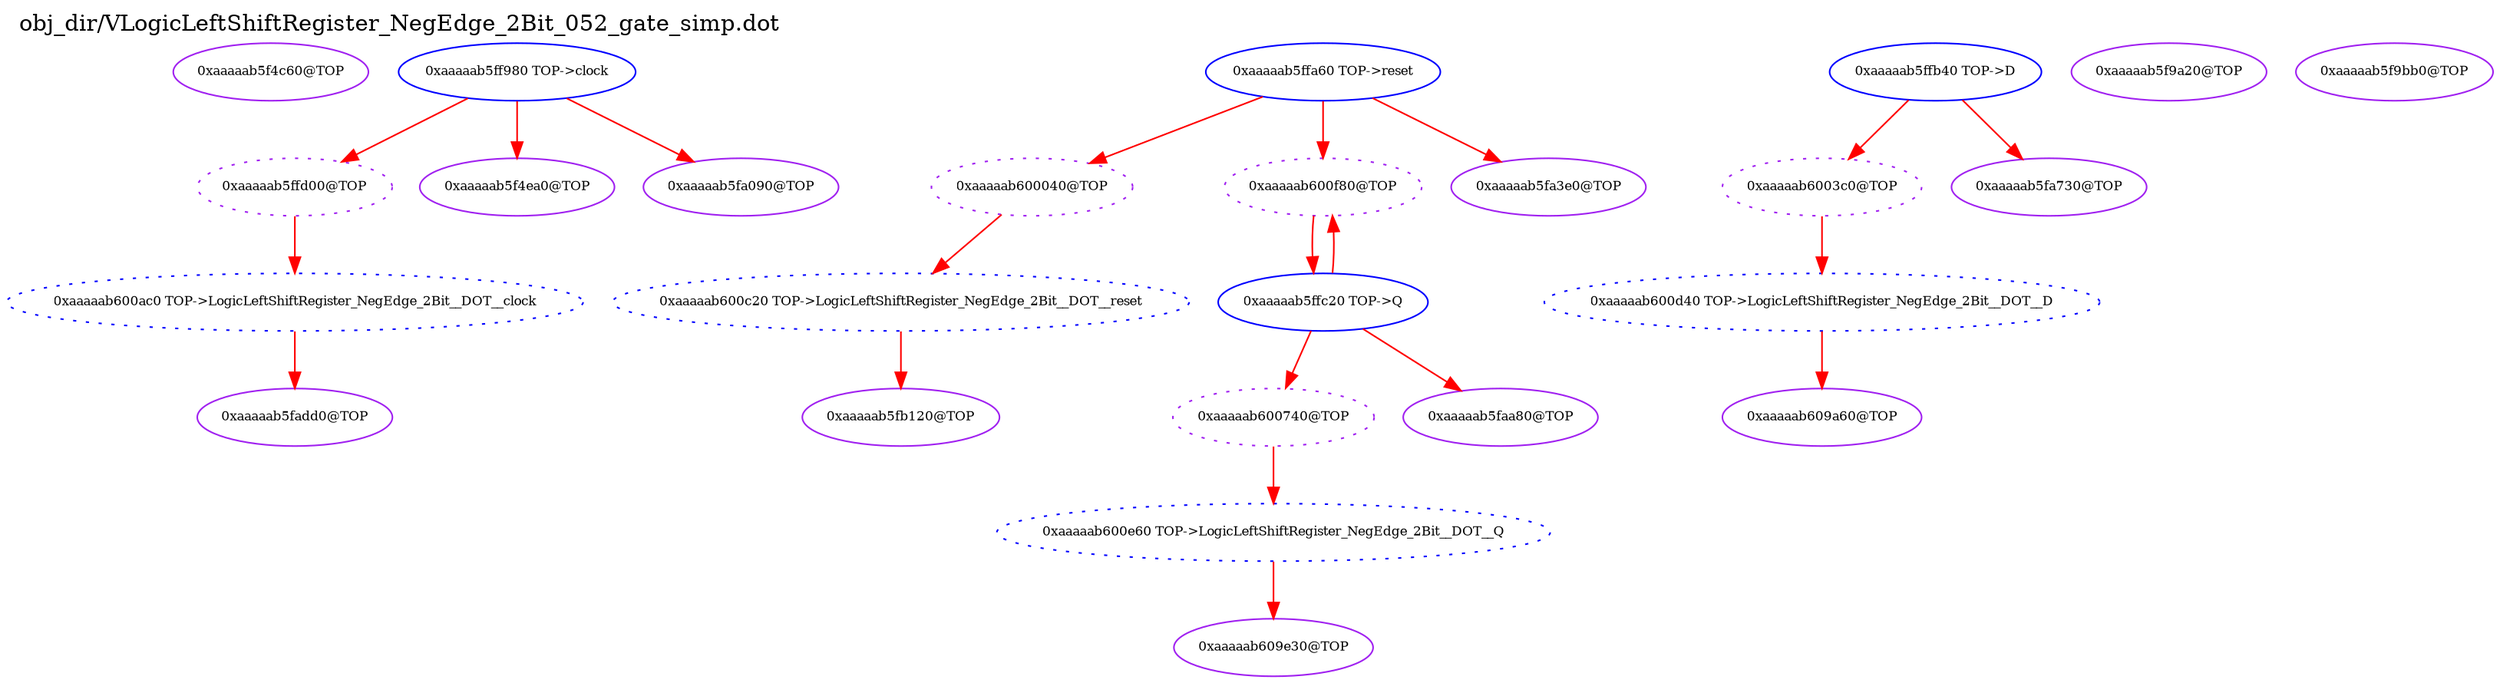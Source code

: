 digraph v3graph {
	graph	[label="obj_dir/VLogicLeftShiftRegister_NegEdge_2Bit_052_gate_simp.dot",
		 labelloc=t, labeljust=l,
		 //size="7.5,10",
		 rankdir=TB];
	n0	[fontsize=8 label="0xaaaaab5f4c60@TOP", color=purple];
	n1	[fontsize=8 label="0xaaaaab5ffd00@TOP", color=purple, style=dotted];
	n2	[fontsize=8 label="0xaaaaab5ff980 TOP->clock", color=blue];
	n3	[fontsize=8 label="0xaaaaab600ac0 TOP->LogicLeftShiftRegister_NegEdge_2Bit__DOT__clock", color=blue, style=dotted];
	n4	[fontsize=8 label="0xaaaaab600040@TOP", color=purple, style=dotted];
	n5	[fontsize=8 label="0xaaaaab5ffa60 TOP->reset", color=blue];
	n6	[fontsize=8 label="0xaaaaab600c20 TOP->LogicLeftShiftRegister_NegEdge_2Bit__DOT__reset", color=blue, style=dotted];
	n7	[fontsize=8 label="0xaaaaab6003c0@TOP", color=purple, style=dotted];
	n8	[fontsize=8 label="0xaaaaab5ffb40 TOP->D", color=blue];
	n9	[fontsize=8 label="0xaaaaab600d40 TOP->LogicLeftShiftRegister_NegEdge_2Bit__DOT__D", color=blue, style=dotted];
	n10	[fontsize=8 label="0xaaaaab600740@TOP", color=purple, style=dotted];
	n11	[fontsize=8 label="0xaaaaab5ffc20 TOP->Q", color=blue];
	n12	[fontsize=8 label="0xaaaaab600e60 TOP->LogicLeftShiftRegister_NegEdge_2Bit__DOT__Q", color=blue, style=dotted];
	n13	[fontsize=8 label="0xaaaaab5f4ea0@TOP", color=purple];
	n14	[fontsize=8 label="0xaaaaab600f80@TOP", color=purple, style=dotted];
	n15	[fontsize=8 label="0xaaaaab5f9a20@TOP", color=purple];
	n16	[fontsize=8 label="0xaaaaab5f9bb0@TOP", color=purple];
	n17	[fontsize=8 label="0xaaaaab5fa090@TOP", color=purple];
	n18	[fontsize=8 label="0xaaaaab5fa3e0@TOP", color=purple];
	n19	[fontsize=8 label="0xaaaaab5fa730@TOP", color=purple];
	n20	[fontsize=8 label="0xaaaaab5faa80@TOP", color=purple];
	n21	[fontsize=8 label="0xaaaaab5fadd0@TOP", color=purple];
	n22	[fontsize=8 label="0xaaaaab5fb120@TOP", color=purple];
	n23	[fontsize=8 label="0xaaaaab609a60@TOP", color=purple];
	n24	[fontsize=8 label="0xaaaaab609e30@TOP", color=purple];
	n1 -> n3 [fontsize=8 label="" weight=1 color=red];
	n2 -> n1 [fontsize=8 label="" weight=1 color=red];
	n2 -> n13 [fontsize=8 label="" weight=1 color=red];
	n2 -> n17 [fontsize=8 label="" weight=1 color=red];
	n3 -> n21 [fontsize=8 label="" weight=1 color=red];
	n4 -> n6 [fontsize=8 label="" weight=1 color=red];
	n5 -> n4 [fontsize=8 label="" weight=1 color=red];
	n5 -> n14 [fontsize=8 label="" weight=1 color=red];
	n5 -> n18 [fontsize=8 label="" weight=1 color=red];
	n6 -> n22 [fontsize=8 label="" weight=1 color=red];
	n7 -> n9 [fontsize=8 label="" weight=1 color=red];
	n8 -> n7 [fontsize=8 label="" weight=1 color=red];
	n8 -> n19 [fontsize=8 label="" weight=1 color=red];
	n9 -> n23 [fontsize=8 label="" weight=1 color=red];
	n10 -> n12 [fontsize=8 label="" weight=1 color=red];
	n11 -> n10 [fontsize=8 label="" weight=1 color=red];
	n11 -> n14 [fontsize=8 label="" weight=1 color=red];
	n11 -> n20 [fontsize=8 label="" weight=1 color=red];
	n12 -> n24 [fontsize=8 label="" weight=1 color=red];
	n14 -> n11 [fontsize=8 label="" weight=1 color=red];
}

